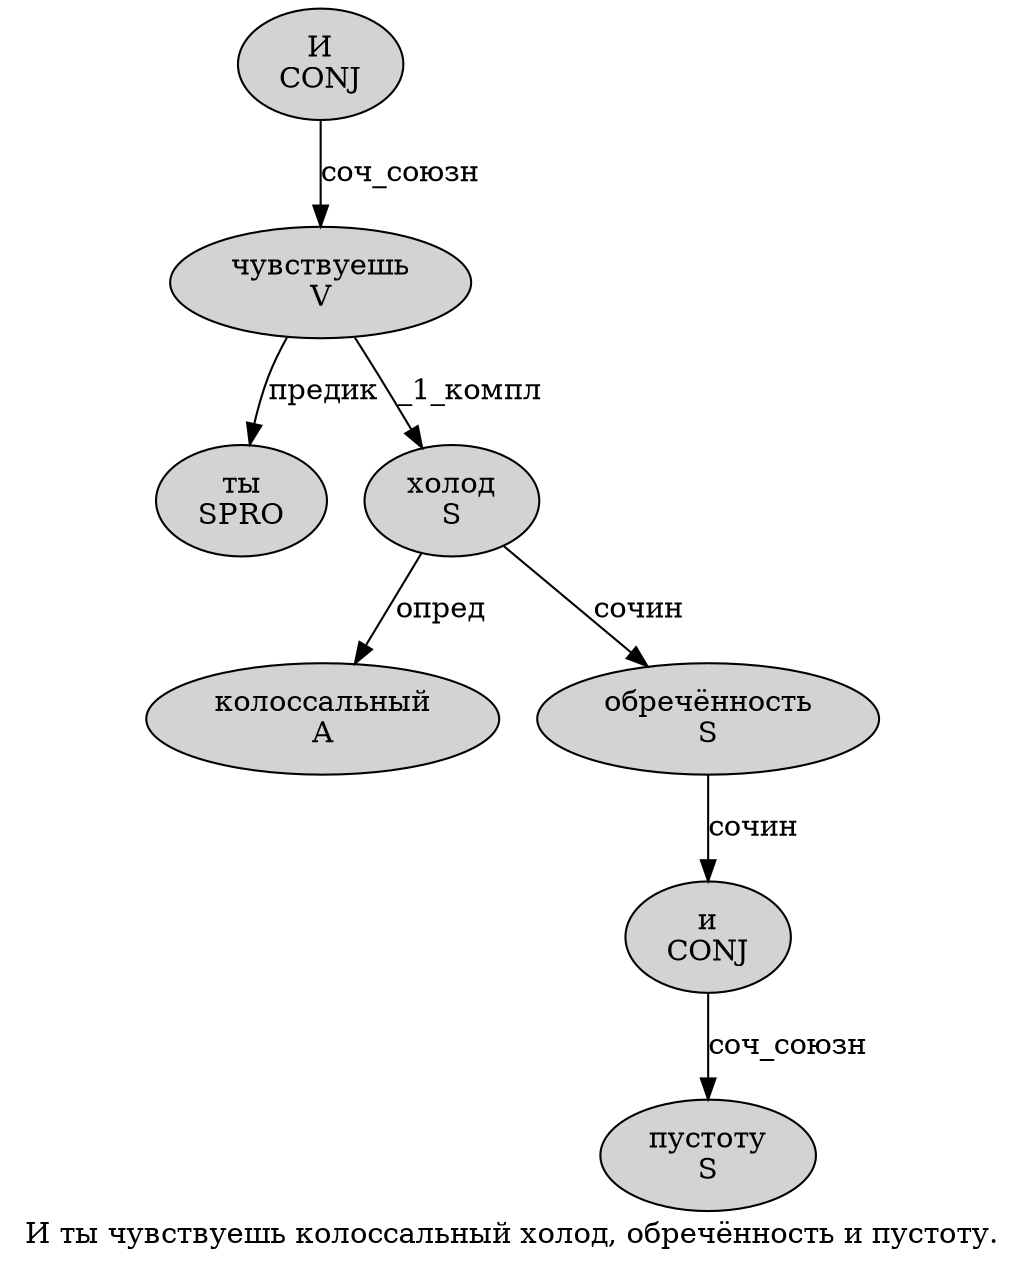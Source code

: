 digraph SENTENCE_1969 {
	graph [label="И ты чувствуешь колоссальный холод, обречённость и пустоту."]
	node [style=filled]
		0 [label="И
CONJ" color="" fillcolor=lightgray penwidth=1 shape=ellipse]
		1 [label="ты
SPRO" color="" fillcolor=lightgray penwidth=1 shape=ellipse]
		2 [label="чувствуешь
V" color="" fillcolor=lightgray penwidth=1 shape=ellipse]
		3 [label="колоссальный
A" color="" fillcolor=lightgray penwidth=1 shape=ellipse]
		4 [label="холод
S" color="" fillcolor=lightgray penwidth=1 shape=ellipse]
		6 [label="обречённость
S" color="" fillcolor=lightgray penwidth=1 shape=ellipse]
		7 [label="и
CONJ" color="" fillcolor=lightgray penwidth=1 shape=ellipse]
		8 [label="пустоту
S" color="" fillcolor=lightgray penwidth=1 shape=ellipse]
			7 -> 8 [label="соч_союзн"]
			0 -> 2 [label="соч_союзн"]
			2 -> 1 [label="предик"]
			2 -> 4 [label="_1_компл"]
			4 -> 3 [label="опред"]
			4 -> 6 [label="сочин"]
			6 -> 7 [label="сочин"]
}